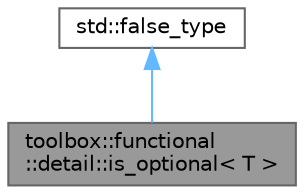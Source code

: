 digraph "toolbox::functional::detail::is_optional&lt; T &gt;"
{
 // LATEX_PDF_SIZE
  bgcolor="transparent";
  edge [fontname=Helvetica,fontsize=10,labelfontname=Helvetica,labelfontsize=10];
  node [fontname=Helvetica,fontsize=10,shape=box,height=0.2,width=0.4];
  Node1 [id="Node000001",label="toolbox::functional\l::detail::is_optional\< T \>",height=0.2,width=0.4,color="gray40", fillcolor="grey60", style="filled", fontcolor="black",tooltip="检查T是否为std::optional的类型特征 / Type trait to check if T is a std::optional"];
  Node2 -> Node1 [id="edge1_Node000001_Node000002",dir="back",color="steelblue1",style="solid",tooltip=" "];
  Node2 [id="Node000002",label="std::false_type",height=0.2,width=0.4,color="gray40", fillcolor="white", style="filled",tooltip=" "];
}
